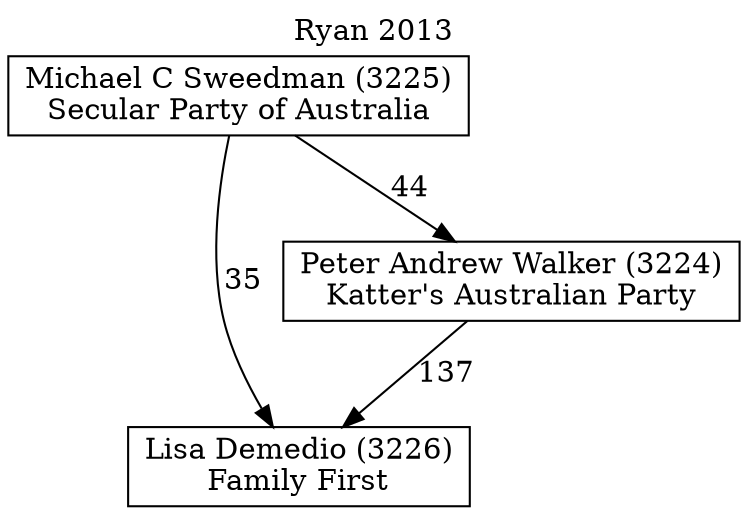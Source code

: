 // House preference flow
digraph "Lisa Demedio (3226)_Ryan_2013" {
	graph [label="Ryan 2013" labelloc=t mclimit=10]
	node [shape=box]
	"Lisa Demedio (3226)" [label="Lisa Demedio (3226)
Family First"]
	"Peter Andrew Walker (3224)" [label="Peter Andrew Walker (3224)
Katter's Australian Party"]
	"Michael C Sweedman (3225)" [label="Michael C Sweedman (3225)
Secular Party of Australia"]
	"Peter Andrew Walker (3224)" -> "Lisa Demedio (3226)" [label=137]
	"Michael C Sweedman (3225)" -> "Peter Andrew Walker (3224)" [label=44]
	"Michael C Sweedman (3225)" -> "Lisa Demedio (3226)" [label=35]
}
